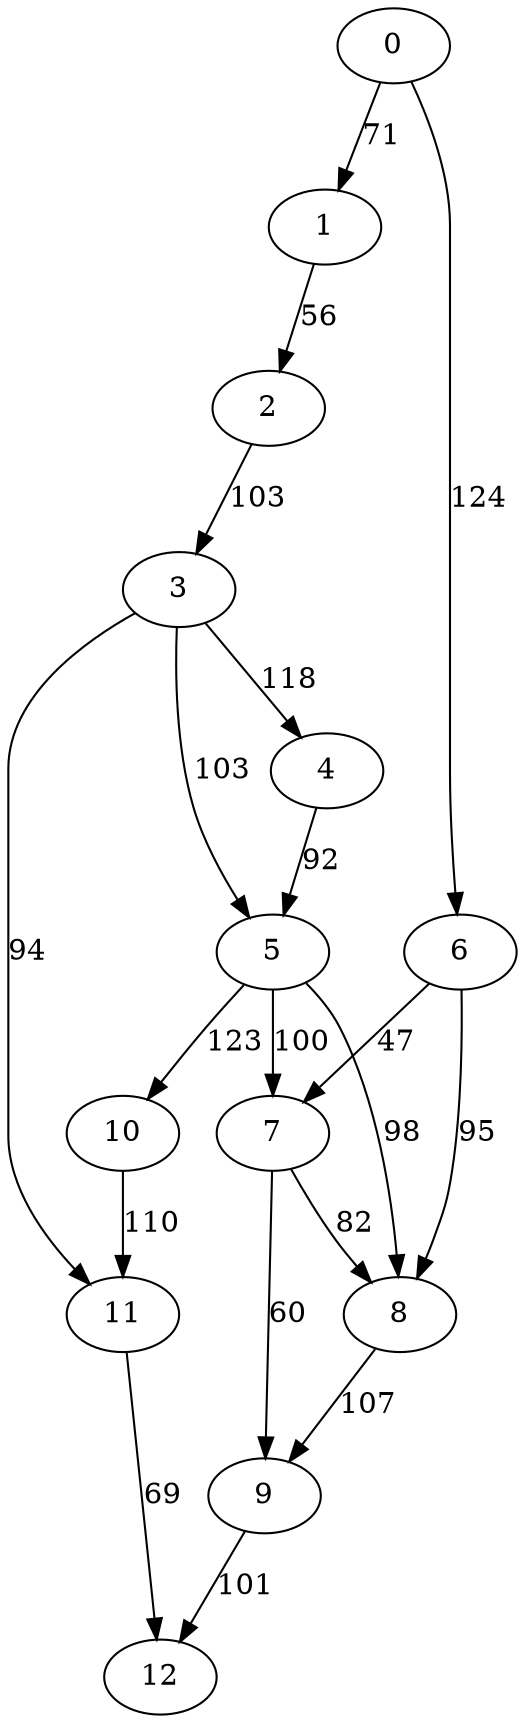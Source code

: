 digraph t20p2r7_5 {
0 -> 1 [ label = 71 ];
0 -> 6 [ label = 124 ];
1 -> 2 [ label = 56 ];
2 -> 3 [ label = 103 ];
3 -> 4 [ label = 118 ];
3 -> 5 [ label = 103 ];
3 -> 11 [ label = 94 ];
4 -> 5 [ label = 92 ];
5 -> 7 [ label = 100 ];
5 -> 8 [ label = 98 ];
5 -> 10 [ label = 123 ];
6 -> 7 [ label = 47 ];
6 -> 8 [ label = 95 ];
7 -> 8 [ label = 82 ];
7 -> 9 [ label = 60 ];
8 -> 9 [ label = 107 ];
9 -> 12 [ label = 101 ];
10 -> 11 [ label = 110 ];
11 -> 12 [ label = 69 ];
 }

